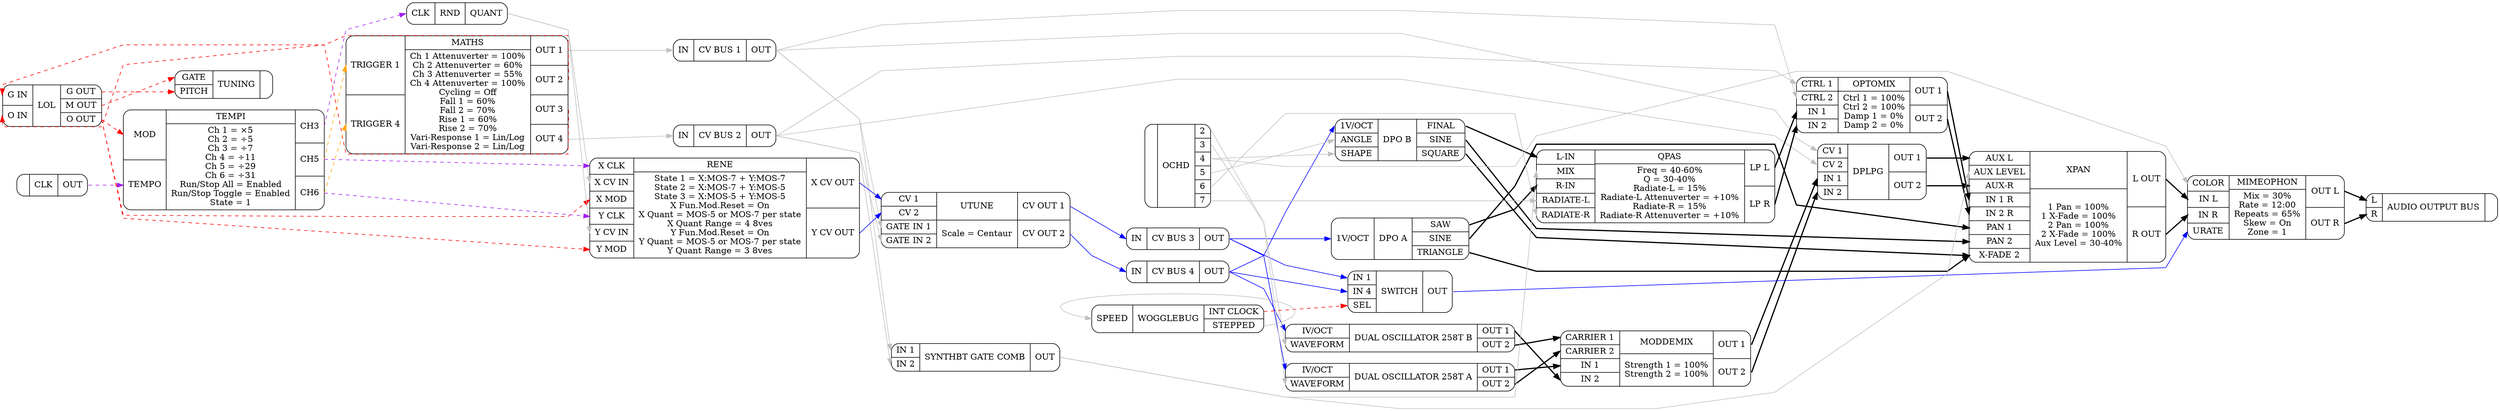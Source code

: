 digraph G{
rankdir = LR;
splines = polyline;
ordering=out;
audiooutputbus[label="{ {<_l> L | <_r> R}|AUDIO OUTPUT BUS| {}}"  shape=Mrecord]
clk[label="{ {}|CLK| {<_out> OUT}}"  shape=Mrecord]
cvbus1[label="{ {<_in> IN}|CV BUS 1| {<_out> OUT}}"  shape=Mrecord]
cvbus2[label="{ {<_in> IN}|CV BUS 2| {<_out> OUT}}"  shape=Mrecord]
cvbus3[label="{ {<_in> IN}|CV BUS 3| {<_out> OUT}}"  shape=Mrecord]
cvbus4[label="{ {<_in> IN}|CV BUS 4| {<_out> OUT}}"  shape=Mrecord]
dplpg[label="{ {<_cv1> CV 1 | <_cv2> CV 2 | <_in1> IN 1 | <_in2> IN 2}|DPLPG| {<_out1> OUT 1 | <_out2> OUT 2}}"  shape=Mrecord]
dpoa[label="{ {<_1voct> 1V/OCT}|DPO A| {<_saw> SAW | <_sine> SINE | <_triangle> TRIANGLE}}"  shape=Mrecord]
dpob[label="{ {<_1voct> 1V/OCT | <_angle> ANGLE | <_shape> SHAPE}|DPO B| {<_final> FINAL | <_sine> SINE | <_square> SQUARE}}"  shape=Mrecord]
dualoscillator258ta[label="{ {<_ivoct> IV/OCT | <_waveform> WAVEFORM}|DUAL OSCILLATOR 258T A| {<_out1> OUT 1 | <_out2> OUT 2}}"  shape=Mrecord]
dualoscillator258tb[label="{ {<_ivoct> IV/OCT | <_waveform> WAVEFORM}|DUAL OSCILLATOR 258T B| {<_out1> OUT 1 | <_out2> OUT 2}}"  shape=Mrecord]
lol[label="{ {<_gin> G IN | <_oin> O IN}|LOL| {<_gout> G OUT | <_mout> M OUT | <_oout> O OUT}}"  shape=Mrecord]
maths[label="{ {<_trigger1> TRIGGER 1 | <_trigger4> TRIGGER 4}|{{MATHS}|{Ch 1 Attenuverter = 100%\nCh 2 Attenuverter = 60%\nCh 3 Attenuverter = 55%\nCh 4 Attenuverter = 100%\nCycling = Off\nFall 1 = 60%\nFall 2 = 70%\nRise 1 = 60%\nRise 2 = 70%\nVari-Response 1 = Lin/Log\nVari-Response 2 = Lin/Log}}| {<_out1> OUT 1 | <_out2> OUT 2 | <_out3> OUT 3 | <_out4> OUT 4}}"  shape=Mrecord]
mimeophon[label="{ {<_color> COLOR | <_inl> IN L | <_inr> IN R | <_urate> URATE}|{{MIMEOPHON}|{Mix = 30%\nRate = 12:00\nRepeats = 65%\nSkew = On\nZone = 1}}| {<_outl> OUT L | <_outr> OUT R}}"  shape=Mrecord]
moddemix[label="{ {<_carrier1> CARRIER 1 | <_carrier2> CARRIER 2 | <_in1> IN 1 | <_in2> IN 2}|{{MODDEMIX}|{Strength 1 = 100%\nStrength 2 = 100%}}| {<_out1> OUT 1 | <_out2> OUT 2}}"  shape=Mrecord]
ochd[label="{ {}|OCHD| {<_2> 2 | <_3> 3 | <_4> 4 | <_5> 5 | <_6> 6 | <_7> 7}}"  shape=Mrecord]
optomix[label="{ {<_ctrl1> CTRL 1 | <_ctrl2> CTRL 2 | <_in1> IN 1 | <_in2> IN 2}|{{OPTOMIX}|{Ctrl 1 = 100%\nCtrl 2 = 100%\nDamp 1 = 0%\nDamp 2 = 0%}}| {<_out1> OUT 1 | <_out2> OUT 2}}"  shape=Mrecord]
qpas[label="{ {<_lin> L-IN | <_mix> MIX | <_rin> R-IN | <_radiatel> RADIATE-L | <_radiater> RADIATE-R}|{{QPAS}|{Freq = 40-60%\nQ = 30-40%\nRadiate-L = 15%\nRadiate-L Attenuverter = +10%\nRadiate-R = 15%\nRadiate-R Attenuverter = +10%}}| {<_lpl> LP L | <_lpr> LP R}}"  shape=Mrecord]
rene[label="{ {<_xclk> X CLK | <_xcvin> X CV IN | <_xmod> X MOD | <_yclk> Y CLK | <_ycvin> Y CV IN | <_ymod> Y MOD}|{{RENE}|{State 1 = X:MOS-7 + Y:MOS-7\nState 2 = X:MOS-7 + Y:MOS-5\nState 3 = X:MOS-5 + Y:MOS-5\nX Fun.Mod.Reset = On\nX Quant = MOS-5 or MOS-7 per state\nX Quant Range = 4 8ves\nY Fun.Mod.Reset = On\nY Quant = MOS-5 or MOS-7 per state\nY Quant Range = 3 8ves}}| {<_xcvout> X CV OUT | <_ycvout> Y CV OUT}}"  shape=Mrecord]
rnd[label="{ {<_clk> CLK}|RND| {<_quant> QUANT}}"  shape=Mrecord]
switch[label="{ {<_in1> IN 1 | <_in4> IN 4 | <_sel> SEL}|SWITCH| {<_out> OUT}}"  shape=Mrecord]
synthbtgatecomb[label="{ {<_in1> IN 1 | <_in2> IN 2}|SYNTHBT GATE COMB| {<_out> OUT}}"  shape=Mrecord]
tempi[label="{ {<_mod> MOD | <_tempo> TEMPO}|{{TEMPI}|{Ch 1 = ×5\nCh 2 = ÷5\nCh 3 = ÷7\nCh 4 = ÷11\nCh 5 = ÷29\nCh 6 = ÷31\nRun/Stop All = Enabled\nRun/Stop Toggle = Enabled\nState = 1}}| {<_ch3> CH3 | <_ch5> CH5 | <_ch6> CH6}}"  shape=Mrecord]
tuning[label="{ {<_gate> GATE | <_pitch> PITCH}|TUNING| {}}"  shape=Mrecord]
utune[label="{ {<_cv1> CV 1 | <_cv2> CV 2 | <_gatein1> GATE IN 1 | <_gatein2> GATE IN 2}|{{UTUNE}|{Scale = Centaur}}| {<_cvout1> CV OUT 1 | <_cvout2> CV OUT 2}}"  shape=Mrecord]
wogglebug[label="{ {<_speed> SPEED}|WOGGLEBUG| {<_intclock> INT CLOCK | <_stepped> STEPPED}}"  shape=Mrecord]
xpan[label="{ {<_auxl> AUX L | <_auxlevel> AUX LEVEL | <_auxr> AUX-R | <_in1r> IN 1 R | <_in2r> IN 2 R | <_pan1> PAN 1 | <_pan2> PAN 2 | <_xfade2> X-FADE 2}|{{XPAN}|{1 Pan = 100%\n1 X-Fade = 100%\n2 Pan = 100%\n2 X-Fade = 100%\nAux Level = 30-40%}}| {<_lout> L OUT | <_rout> R OUT}}"  shape=Mrecord]
cvbus3:_out:e  -> dpoa:_1voct:w  [color=blue]
cvbus4:_out:e  -> dpob:_1voct:w  [color=blue]
ochd:_5:e  -> dpob:_angle:w  [color=gray]
dplpg:_out1:e  -> xpan:_auxl:w  [style=bold]
synthbtgatecomb:_out:e  -> xpan:_auxlevel:w  [color=gray]
dplpg:_out2:e  -> xpan:_auxr:w  [style=bold]
dualoscillator258tb:_out2:e  -> moddemix:_carrier1:w  [style=bold]
dualoscillator258ta:_out2:e  -> moddemix:_carrier2:w  [style=bold]
tempi:_ch3:e  -> rnd:_clk:w  [color=purple, style=dashed]
ochd:_4:e  -> mimeophon:_color:w  [color=gray]
cvbus2:_out:e  -> optomix:_ctrl1:w  [color=gray]
cvbus1:_out:e  -> optomix:_ctrl2:w  [color=gray]
cvbus1:_out:e  -> dplpg:_cv1:w  [color=gray]
rene:_xcvout:e  -> utune:_cv1:w  [color=blue]
cvbus2:_out:e  -> dplpg:_cv2:w  [color=gray]
rene:_ycvout:e  -> utune:_cv2:w  [color=blue]
maths:_out3:e  -> lol:_gin:w  [color=red, style=dashed]
lol:_mout:e  -> tuning:_gate:w  [color=red, style=dashed]
cvbus1:_out:e  -> utune:_gatein1:w  [color=gray]
cvbus2:_out:e  -> utune:_gatein2:w  [color=gray]
maths:_out1:e  -> cvbus1:_in:w  [color=gray]
maths:_out4:e  -> cvbus2:_in:w  [color=gray]
utune:_cvout1:e  -> cvbus3:_in:w  [color=blue]
utune:_cvout2:e  -> cvbus4:_in:w  [color=blue]
cvbus1:_out:e  -> synthbtgatecomb:_in1:w  [color=gray]
cvbus3:_out:e  -> switch:_in1:w  [color=blue]
dualoscillator258ta:_out1:e  -> moddemix:_in1:w  [style=bold]
moddemix:_out1:e  -> dplpg:_in1:w  [style=bold]
qpas:_lpl:e  -> optomix:_in1:w  [style=bold]
optomix:_out1:e  -> xpan:_in1r:w  [style=bold]
cvbus2:_out:e  -> synthbtgatecomb:_in2:w  [color=gray]
dualoscillator258tb:_out1:e  -> moddemix:_in2:w  [style=bold]
moddemix:_out2:e  -> dplpg:_in2:w  [style=bold]
qpas:_lpr:e  -> optomix:_in2:w  [style=bold]
optomix:_out2:e  -> xpan:_in2r:w  [style=bold]
cvbus4:_out:e  -> switch:_in4:w  [color=blue]
xpan:_lout:e  -> mimeophon:_inl:w  [style=bold]
xpan:_rout:e  -> mimeophon:_inr:w  [style=bold]
cvbus3:_out:e  -> dualoscillator258ta:_ivoct:w  [color=blue]
cvbus4:_out:e  -> dualoscillator258tb:_ivoct:w  [color=blue]
mimeophon:_outl:e  -> audiooutputbus:_l:w  [style=bold]
dpob:_final:e  -> qpas:_lin:w  [style=bold]
synthbtgatecomb:_out:e  -> qpas:_mix:w  [color=gray]
lol:_oout:e  -> tempi:_mod:w  [color=red, style=dashed]
maths:_out2:e  -> lol:_oin:w  [color=red, style=dashed]
dpoa:_sine:e  -> xpan:_pan1:w  [style=bold]
dpob:_sine:e  -> xpan:_pan2:w  [style=bold]
lol:_gout:e  -> tuning:_pitch:w  [color=red, style=dashed]
mimeophon:_outr:e  -> audiooutputbus:_r:w  [style=bold]
dpoa:_saw:e  -> qpas:_rin:w  [style=bold]
ochd:_7:e  -> qpas:_radiatel:w  [color=gray]
ochd:_6:e  -> qpas:_radiater:w  [color=gray]
wogglebug:_intclock:e  -> switch:_sel:w  [color=red, style=dashed]
ochd:_4:e  -> dpob:_shape:w  [color=gray]
wogglebug:_stepped:e  -> wogglebug:_speed:w  [color=gray]
clk:_out:e  -> tempi:_tempo:w  [color=purple, style=dashed]
tempi:_ch5:e  -> maths:_trigger1:w  [color=orange, style=dashed]
tempi:_ch6:e  -> maths:_trigger4:w  [color=orange, style=dashed]
switch:_out:e  -> mimeophon:_urate:w  [color=blue]
ochd:_2:e  -> dualoscillator258tb:_waveform:w  [color=gray]
ochd:_3:e  -> dualoscillator258ta:_waveform:w  [color=gray]
tempi:_ch5:e  -> rene:_xclk:w  [color=purple, style=dashed]
rnd:_quant:e  -> rene:_xcvin:w  [color=gray]
lol:_oout:e  -> rene:_xmod:w  [color=red, style=dashed]
dpoa:_triangle:e  -> xpan:_xfade2:w  [style=bold]
dpob:_square:e  -> xpan:_xfade2:w  [style=bold]
tempi:_ch6:e  -> rene:_yclk:w  [color=purple, style=dashed]
rnd:_quant:e  -> rene:_ycvin:w  [color=gray]
lol:_oout:e  -> rene:_ymod:w  [color=red, style=dashed]
}
